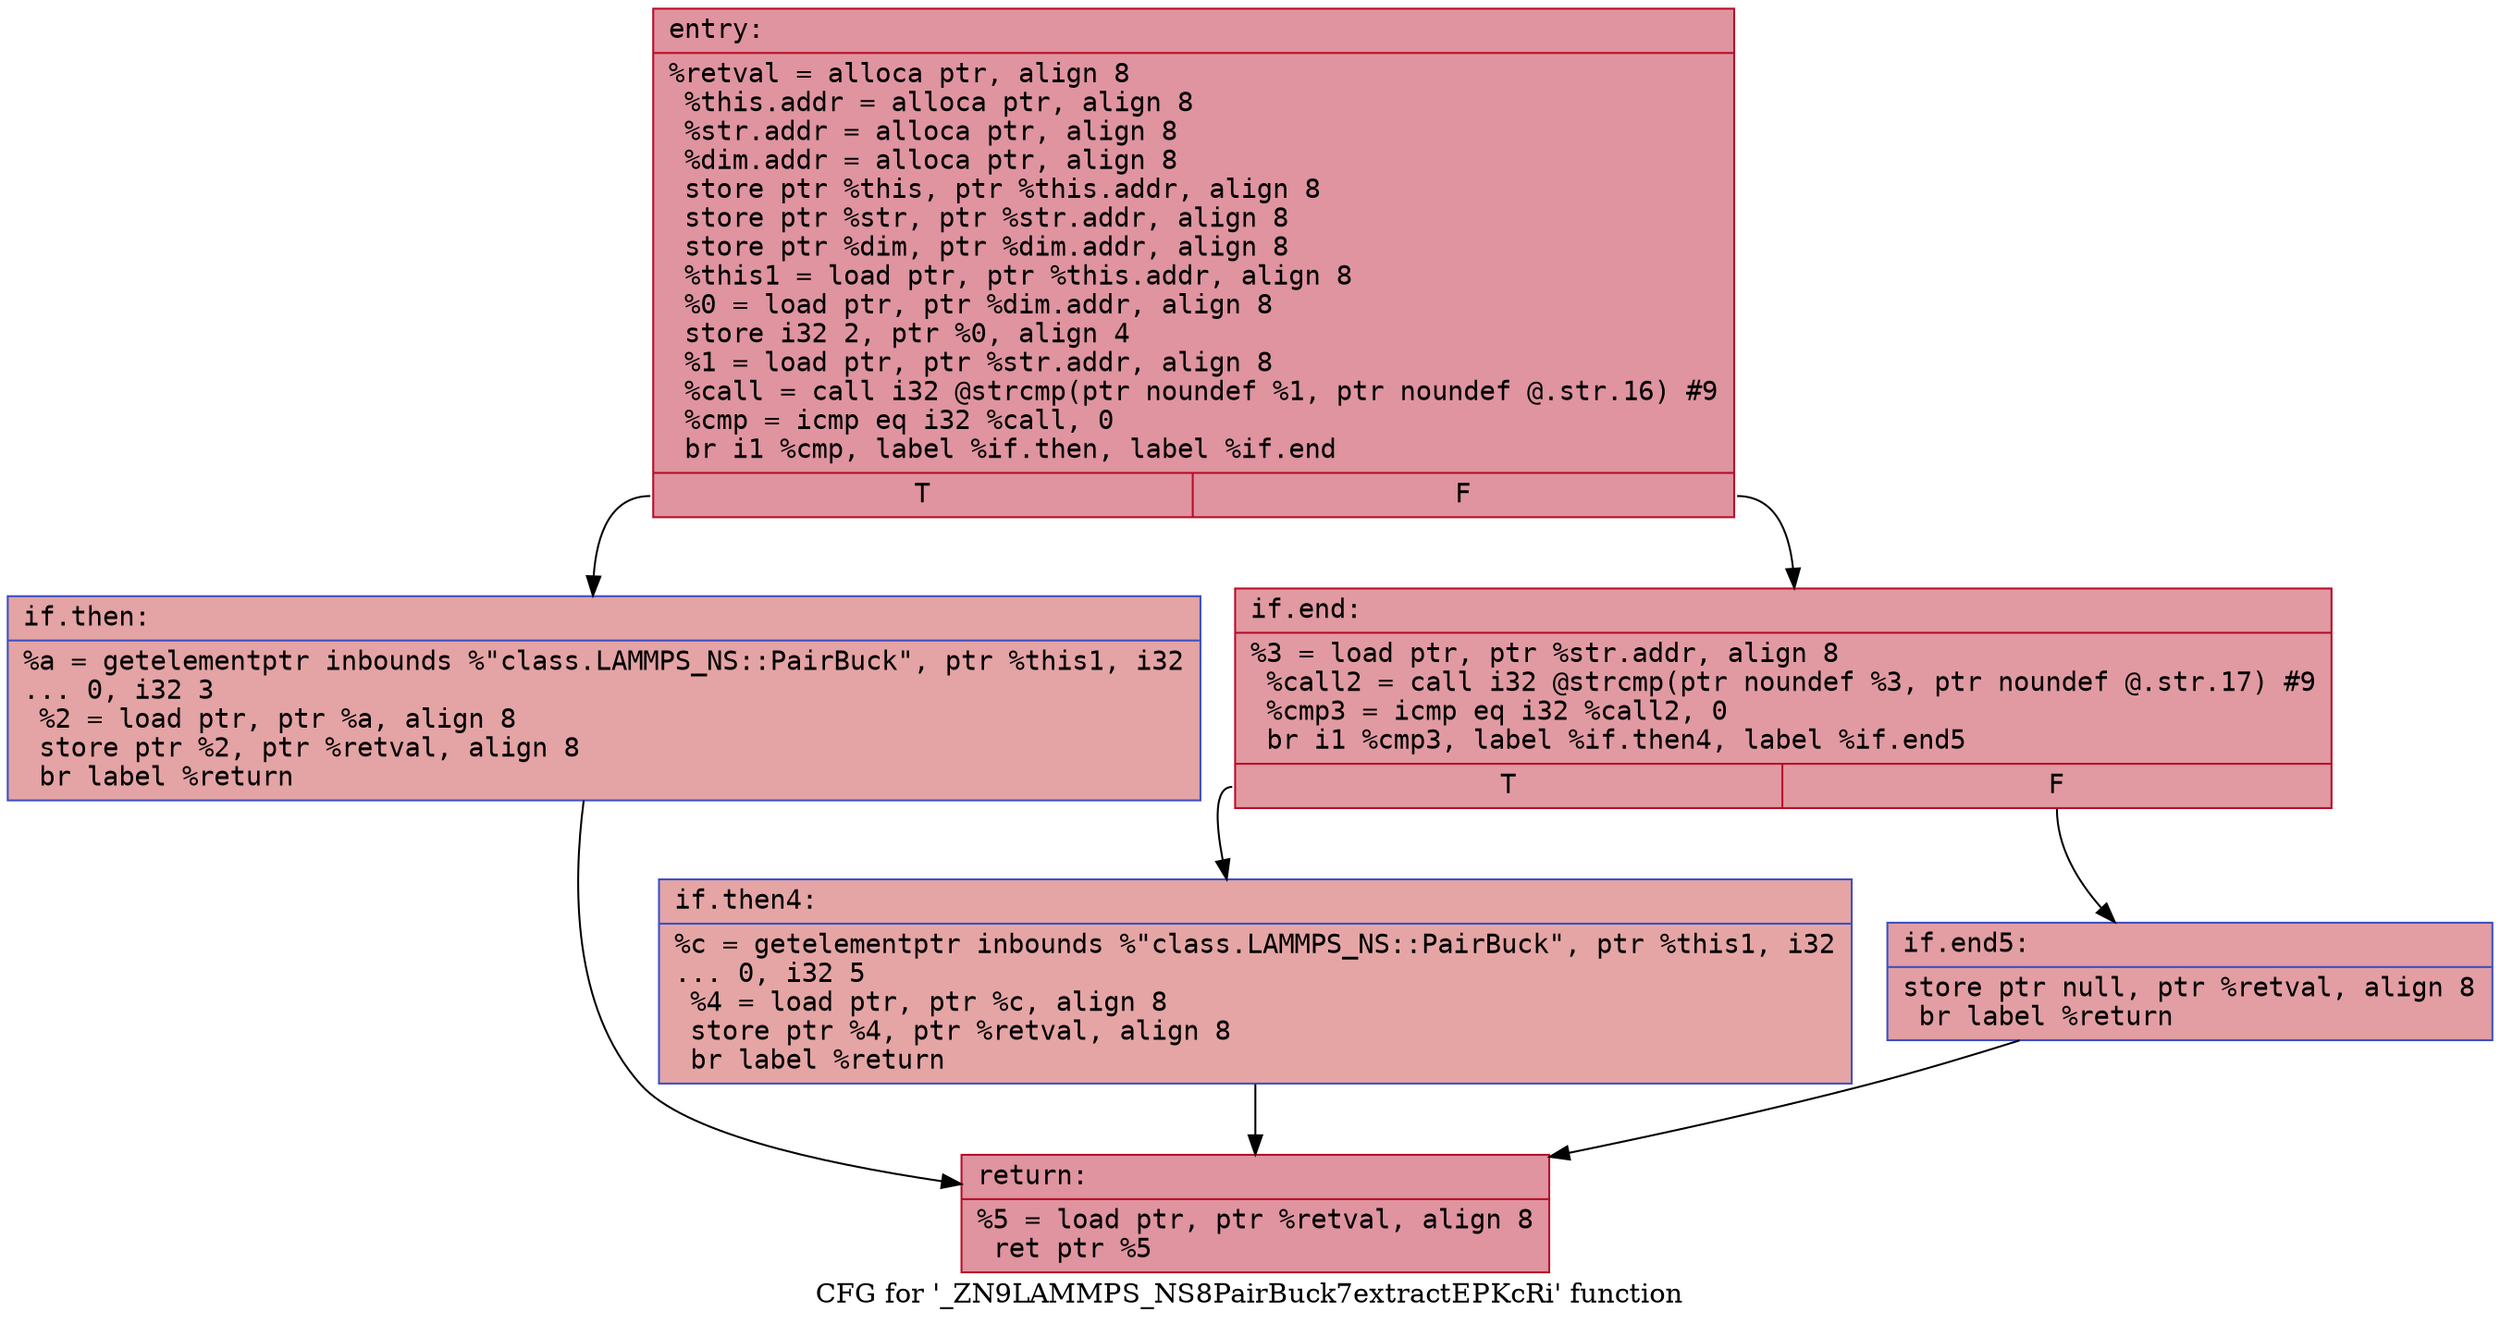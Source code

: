 digraph "CFG for '_ZN9LAMMPS_NS8PairBuck7extractEPKcRi' function" {
	label="CFG for '_ZN9LAMMPS_NS8PairBuck7extractEPKcRi' function";

	Node0x5564f36575e0 [shape=record,color="#b70d28ff", style=filled, fillcolor="#b70d2870" fontname="Courier",label="{entry:\l|  %retval = alloca ptr, align 8\l  %this.addr = alloca ptr, align 8\l  %str.addr = alloca ptr, align 8\l  %dim.addr = alloca ptr, align 8\l  store ptr %this, ptr %this.addr, align 8\l  store ptr %str, ptr %str.addr, align 8\l  store ptr %dim, ptr %dim.addr, align 8\l  %this1 = load ptr, ptr %this.addr, align 8\l  %0 = load ptr, ptr %dim.addr, align 8\l  store i32 2, ptr %0, align 4\l  %1 = load ptr, ptr %str.addr, align 8\l  %call = call i32 @strcmp(ptr noundef %1, ptr noundef @.str.16) #9\l  %cmp = icmp eq i32 %call, 0\l  br i1 %cmp, label %if.then, label %if.end\l|{<s0>T|<s1>F}}"];
	Node0x5564f36575e0:s0 -> Node0x5564f36112c0[tooltip="entry -> if.then\nProbability 37.50%" ];
	Node0x5564f36575e0:s1 -> Node0x5564f3611330[tooltip="entry -> if.end\nProbability 62.50%" ];
	Node0x5564f36112c0 [shape=record,color="#3d50c3ff", style=filled, fillcolor="#c32e3170" fontname="Courier",label="{if.then:\l|  %a = getelementptr inbounds %\"class.LAMMPS_NS::PairBuck\", ptr %this1, i32\l... 0, i32 3\l  %2 = load ptr, ptr %a, align 8\l  store ptr %2, ptr %retval, align 8\l  br label %return\l}"];
	Node0x5564f36112c0 -> Node0x5564f36117f0[tooltip="if.then -> return\nProbability 100.00%" ];
	Node0x5564f3611330 [shape=record,color="#b70d28ff", style=filled, fillcolor="#bb1b2c70" fontname="Courier",label="{if.end:\l|  %3 = load ptr, ptr %str.addr, align 8\l  %call2 = call i32 @strcmp(ptr noundef %3, ptr noundef @.str.17) #9\l  %cmp3 = icmp eq i32 %call2, 0\l  br i1 %cmp3, label %if.then4, label %if.end5\l|{<s0>T|<s1>F}}"];
	Node0x5564f3611330:s0 -> Node0x5564f3611b50[tooltip="if.end -> if.then4\nProbability 37.50%" ];
	Node0x5564f3611330:s1 -> Node0x5564f3611bd0[tooltip="if.end -> if.end5\nProbability 62.50%" ];
	Node0x5564f3611b50 [shape=record,color="#3d50c3ff", style=filled, fillcolor="#c5333470" fontname="Courier",label="{if.then4:\l|  %c = getelementptr inbounds %\"class.LAMMPS_NS::PairBuck\", ptr %this1, i32\l... 0, i32 5\l  %4 = load ptr, ptr %c, align 8\l  store ptr %4, ptr %retval, align 8\l  br label %return\l}"];
	Node0x5564f3611b50 -> Node0x5564f36117f0[tooltip="if.then4 -> return\nProbability 100.00%" ];
	Node0x5564f3611bd0 [shape=record,color="#3d50c3ff", style=filled, fillcolor="#be242e70" fontname="Courier",label="{if.end5:\l|  store ptr null, ptr %retval, align 8\l  br label %return\l}"];
	Node0x5564f3611bd0 -> Node0x5564f36117f0[tooltip="if.end5 -> return\nProbability 100.00%" ];
	Node0x5564f36117f0 [shape=record,color="#b70d28ff", style=filled, fillcolor="#b70d2870" fontname="Courier",label="{return:\l|  %5 = load ptr, ptr %retval, align 8\l  ret ptr %5\l}"];
}
